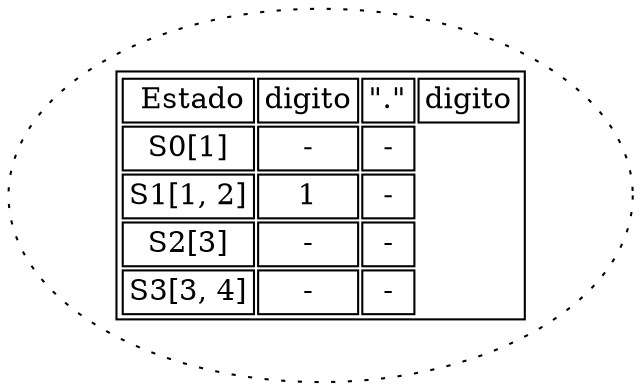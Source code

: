digraph Transiciones{arset [style="dotted" label=<
<TABLE ALIGN="LEFT">
	<TR>
		<TD> Estado</TD>
 		<TD>digito</TD>
		<TD>"."</TD>
		<TD>digito</TD>
	</TR>
	<TR>
		<TD>S0[1]</TD>
		<TD> - </TD>
		<TD> - </TD>
	</TR>
	<TR>
		<TD>S1[1, 2]</TD>
		<TD>1</TD>
		<TD> - </TD>
	</TR>
	<TR>
		<TD>S2[3]</TD>
		<TD> - </TD>
		<TD> - </TD>
	</TR>
	<TR>
		<TD>S3[3, 4]</TD>
		<TD> - </TD>
		<TD> - </TD>
	</TR>
</TABLE>
    >, ];}

